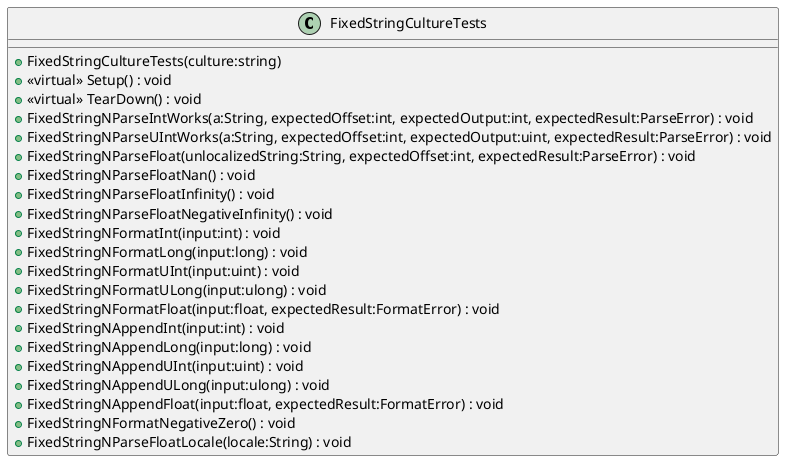 @startuml
class FixedStringCultureTests {
    + FixedStringCultureTests(culture:string)
    + <<virtual>> Setup() : void
    + <<virtual>> TearDown() : void
    + FixedStringNParseIntWorks(a:String, expectedOffset:int, expectedOutput:int, expectedResult:ParseError) : void
    + FixedStringNParseUIntWorks(a:String, expectedOffset:int, expectedOutput:uint, expectedResult:ParseError) : void
    + FixedStringNParseFloat(unlocalizedString:String, expectedOffset:int, expectedResult:ParseError) : void
    + FixedStringNParseFloatNan() : void
    + FixedStringNParseFloatInfinity() : void
    + FixedStringNParseFloatNegativeInfinity() : void
    + FixedStringNFormatInt(input:int) : void
    + FixedStringNFormatLong(input:long) : void
    + FixedStringNFormatUInt(input:uint) : void
    + FixedStringNFormatULong(input:ulong) : void
    + FixedStringNFormatFloat(input:float, expectedResult:FormatError) : void
    + FixedStringNAppendInt(input:int) : void
    + FixedStringNAppendLong(input:long) : void
    + FixedStringNAppendUInt(input:uint) : void
    + FixedStringNAppendULong(input:ulong) : void
    + FixedStringNAppendFloat(input:float, expectedResult:FormatError) : void
    + FixedStringNFormatNegativeZero() : void
    + FixedStringNParseFloatLocale(locale:String) : void
}
@enduml
